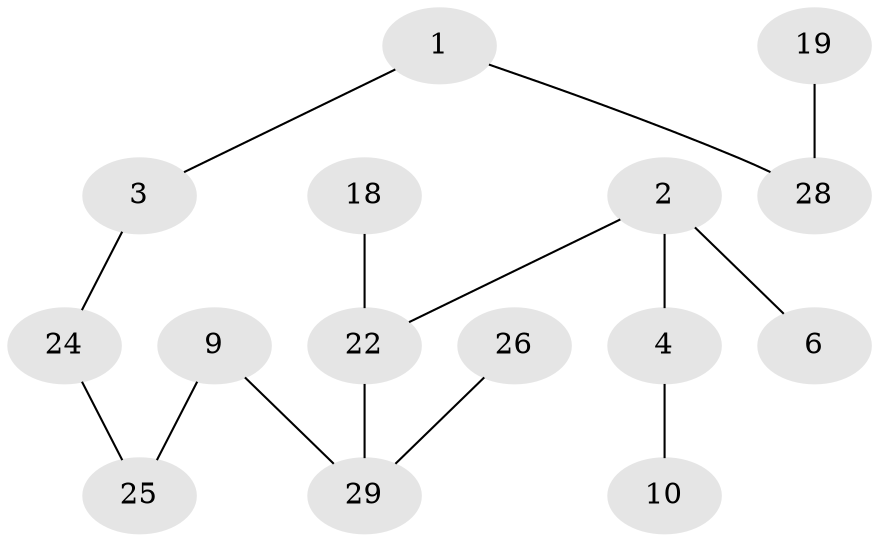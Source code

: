 // original degree distribution, {2: 0.26229508196721313, 1: 0.3442622950819672, 3: 0.11475409836065574, 4: 0.04918032786885246, 0: 0.19672131147540983, 5: 0.03278688524590164}
// Generated by graph-tools (version 1.1) at 2025/00/03/09/25 03:00:54]
// undirected, 15 vertices, 14 edges
graph export_dot {
graph [start="1"]
  node [color=gray90,style=filled];
  1;
  2;
  3;
  4;
  6;
  9;
  10;
  18;
  19;
  22;
  24;
  25;
  26;
  28;
  29;
  1 -- 3 [weight=1.0];
  1 -- 28 [weight=1.0];
  2 -- 4 [weight=2.0];
  2 -- 6 [weight=1.0];
  2 -- 22 [weight=1.0];
  3 -- 24 [weight=1.0];
  4 -- 10 [weight=1.0];
  9 -- 25 [weight=1.0];
  9 -- 29 [weight=1.0];
  18 -- 22 [weight=1.0];
  19 -- 28 [weight=1.0];
  22 -- 29 [weight=2.0];
  24 -- 25 [weight=1.0];
  26 -- 29 [weight=2.0];
}
